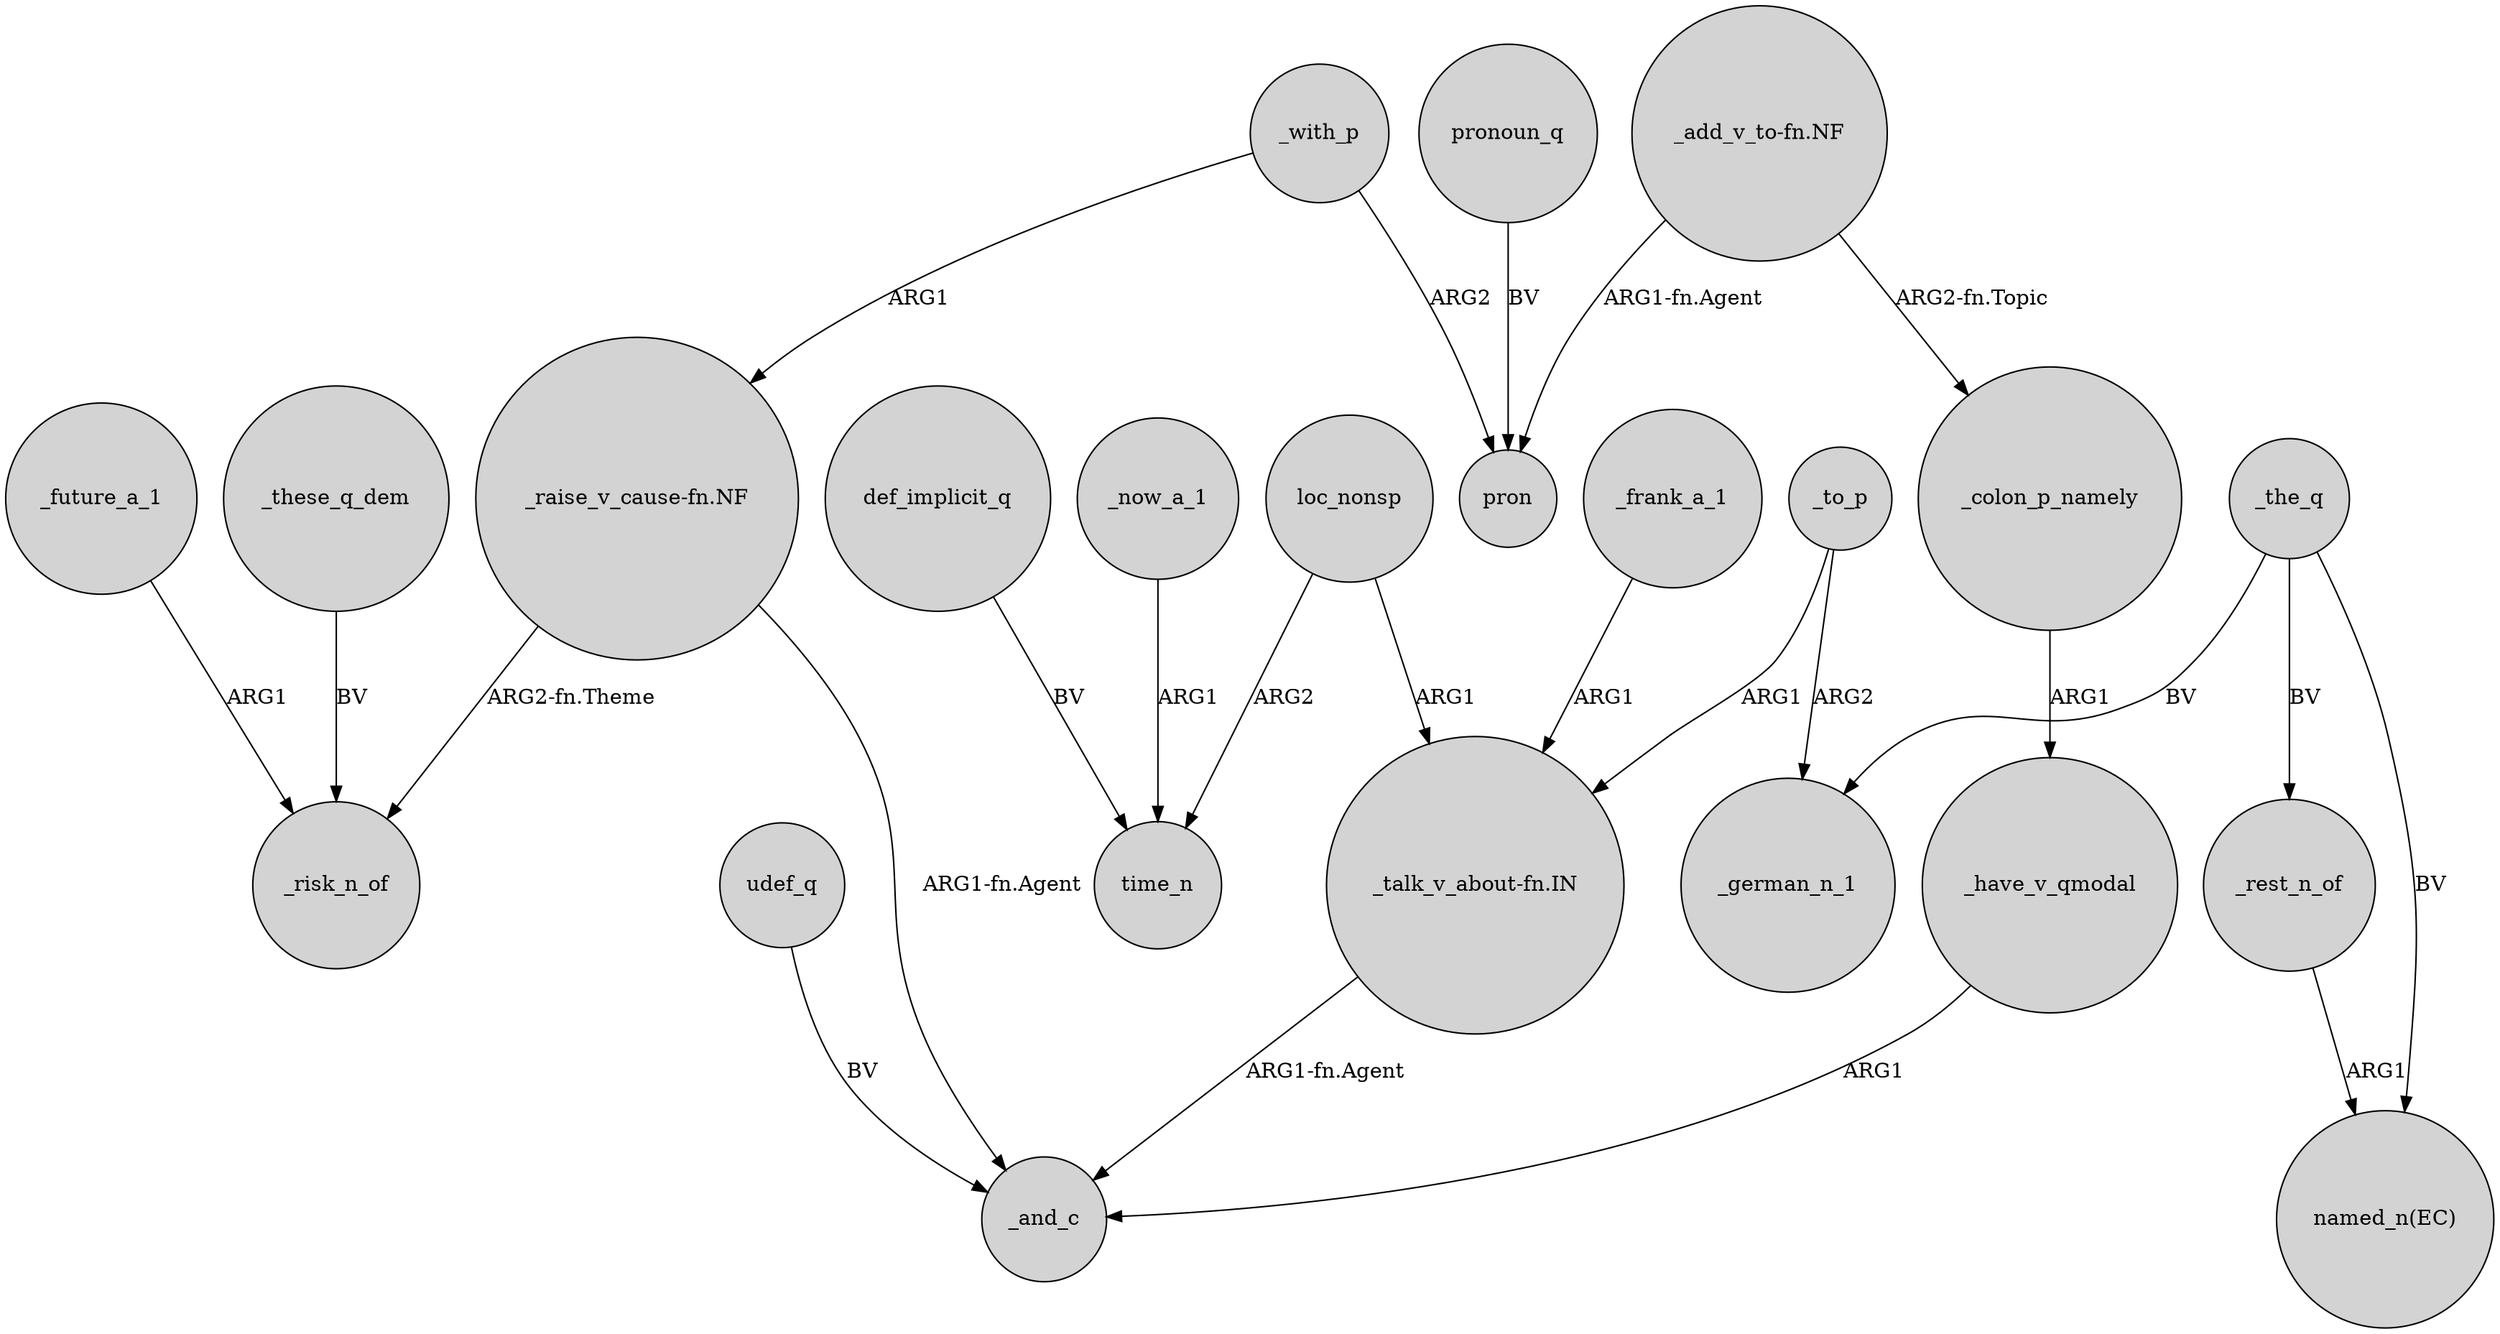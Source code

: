 digraph {
	node [shape=circle style=filled]
	_these_q_dem -> _risk_n_of [label=BV]
	loc_nonsp -> "_talk_v_about-fn.IN" [label=ARG1]
	_the_q -> "named_n(EC)" [label=BV]
	_to_p -> _german_n_1 [label=ARG2]
	_have_v_qmodal -> _and_c [label=ARG1]
	_to_p -> "_talk_v_about-fn.IN" [label=ARG1]
	loc_nonsp -> time_n [label=ARG2]
	_the_q -> _rest_n_of [label=BV]
	_colon_p_namely -> _have_v_qmodal [label=ARG1]
	pronoun_q -> pron [label=BV]
	"_add_v_to-fn.NF" -> _colon_p_namely [label="ARG2-fn.Topic"]
	_the_q -> _german_n_1 [label=BV]
	_with_p -> "_raise_v_cause-fn.NF" [label=ARG1]
	_rest_n_of -> "named_n(EC)" [label=ARG1]
	_future_a_1 -> _risk_n_of [label=ARG1]
	_now_a_1 -> time_n [label=ARG1]
	"_add_v_to-fn.NF" -> pron [label="ARG1-fn.Agent"]
	"_raise_v_cause-fn.NF" -> _and_c [label="ARG1-fn.Agent"]
	"_talk_v_about-fn.IN" -> _and_c [label="ARG1-fn.Agent"]
	udef_q -> _and_c [label=BV]
	_with_p -> pron [label=ARG2]
	"_raise_v_cause-fn.NF" -> _risk_n_of [label="ARG2-fn.Theme"]
	def_implicit_q -> time_n [label=BV]
	_frank_a_1 -> "_talk_v_about-fn.IN" [label=ARG1]
}
